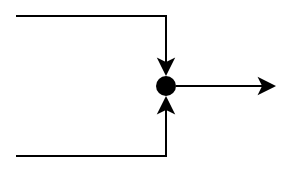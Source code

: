<mxfile version="13.10.4" type="google"><diagram id="C5RBs43oDa-KdzZeNtuy" name="Page-1"><mxGraphModel dx="1038" dy="568" grid="1" gridSize="10" guides="1" tooltips="1" connect="1" arrows="1" fold="1" page="1" pageScale="1" pageWidth="827" pageHeight="1169" math="0" shadow="0"><root><mxCell id="WIyWlLk6GJQsqaUBKTNV-0"/><mxCell id="WIyWlLk6GJQsqaUBKTNV-1" parent="WIyWlLk6GJQsqaUBKTNV-0"/><mxCell id="_uQB3Hf2wxxsg3dQNqZy-54" style="edgeStyle=orthogonalEdgeStyle;rounded=0;orthogonalLoop=1;jettySize=auto;html=1;exitX=1;exitY=0.5;exitDx=0;exitDy=0;labelBackgroundColor=none;" edge="1" parent="WIyWlLk6GJQsqaUBKTNV-1" source="_uQB3Hf2wxxsg3dQNqZy-53"><mxGeometry relative="1" as="geometry"><mxPoint x="440" y="115" as="targetPoint"/></mxGeometry></mxCell><mxCell id="_uQB3Hf2wxxsg3dQNqZy-55" style="edgeStyle=orthogonalEdgeStyle;rounded=0;orthogonalLoop=1;jettySize=auto;html=1;labelBackgroundColor=none;entryX=0.5;entryY=0;entryDx=0;entryDy=0;" edge="1" parent="WIyWlLk6GJQsqaUBKTNV-1" target="_uQB3Hf2wxxsg3dQNqZy-53"><mxGeometry relative="1" as="geometry"><mxPoint x="310" y="80" as="sourcePoint"/><Array as="points"><mxPoint x="330" y="80"/><mxPoint x="385" y="80"/></Array></mxGeometry></mxCell><mxCell id="_uQB3Hf2wxxsg3dQNqZy-57" style="edgeStyle=orthogonalEdgeStyle;rounded=0;orthogonalLoop=1;jettySize=auto;html=1;exitX=0.5;exitY=1;exitDx=0;exitDy=0;labelBackgroundColor=none;entryX=0.5;entryY=1;entryDx=0;entryDy=0;" edge="1" parent="WIyWlLk6GJQsqaUBKTNV-1" target="_uQB3Hf2wxxsg3dQNqZy-53"><mxGeometry relative="1" as="geometry"><mxPoint x="310" y="150" as="sourcePoint"/><Array as="points"><mxPoint x="310" y="150"/><mxPoint x="385" y="150"/></Array></mxGeometry></mxCell><mxCell id="_uQB3Hf2wxxsg3dQNqZy-53" value="" style="ellipse;fillColor=#000000;strokeColor=none;" vertex="1" parent="WIyWlLk6GJQsqaUBKTNV-1"><mxGeometry x="380" y="110" width="10" height="10" as="geometry"/></mxCell></root></mxGraphModel></diagram></mxfile>